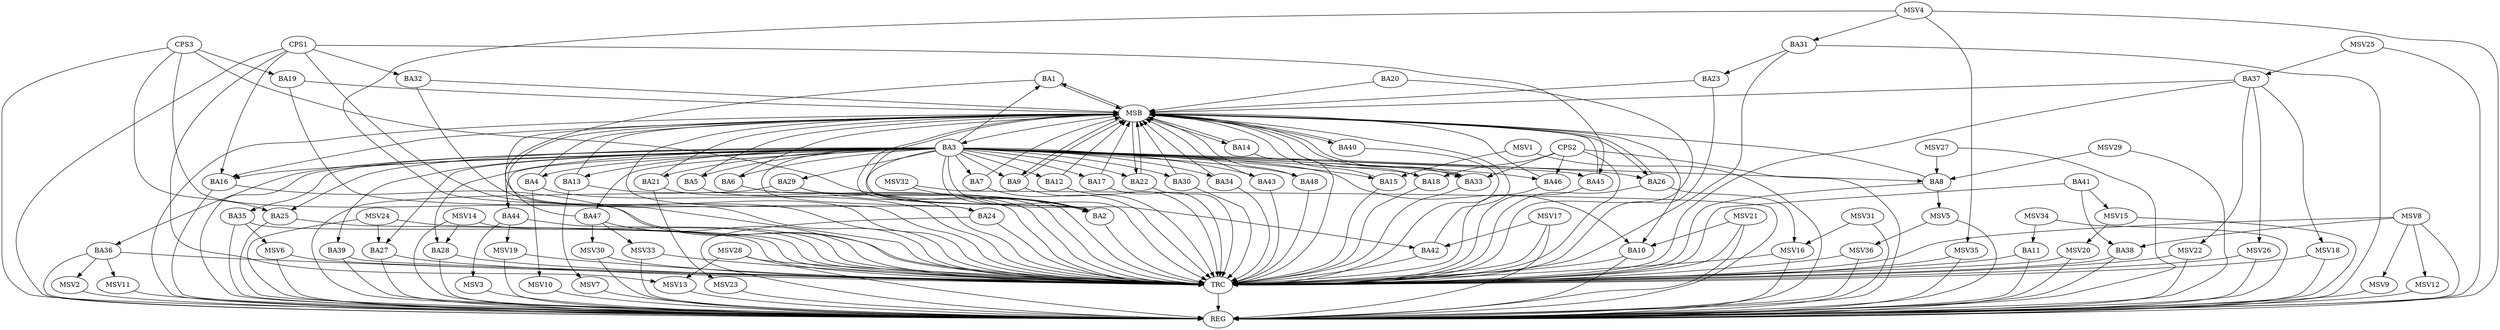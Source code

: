 strict digraph G {
  BA1 [ label="BA1" ];
  BA2 [ label="BA2" ];
  BA3 [ label="BA3" ];
  BA4 [ label="BA4" ];
  BA5 [ label="BA5" ];
  BA6 [ label="BA6" ];
  BA7 [ label="BA7" ];
  BA8 [ label="BA8" ];
  BA9 [ label="BA9" ];
  BA10 [ label="BA10" ];
  BA11 [ label="BA11" ];
  BA12 [ label="BA12" ];
  BA13 [ label="BA13" ];
  BA14 [ label="BA14" ];
  BA15 [ label="BA15" ];
  BA16 [ label="BA16" ];
  BA17 [ label="BA17" ];
  BA18 [ label="BA18" ];
  BA19 [ label="BA19" ];
  BA20 [ label="BA20" ];
  BA21 [ label="BA21" ];
  BA22 [ label="BA22" ];
  BA23 [ label="BA23" ];
  BA24 [ label="BA24" ];
  BA25 [ label="BA25" ];
  BA26 [ label="BA26" ];
  BA27 [ label="BA27" ];
  BA28 [ label="BA28" ];
  BA29 [ label="BA29" ];
  BA30 [ label="BA30" ];
  BA31 [ label="BA31" ];
  BA32 [ label="BA32" ];
  BA33 [ label="BA33" ];
  BA34 [ label="BA34" ];
  BA35 [ label="BA35" ];
  BA36 [ label="BA36" ];
  BA37 [ label="BA37" ];
  BA38 [ label="BA38" ];
  BA39 [ label="BA39" ];
  BA40 [ label="BA40" ];
  BA41 [ label="BA41" ];
  BA42 [ label="BA42" ];
  BA43 [ label="BA43" ];
  BA44 [ label="BA44" ];
  BA45 [ label="BA45" ];
  BA46 [ label="BA46" ];
  BA47 [ label="BA47" ];
  BA48 [ label="BA48" ];
  CPS1 [ label="CPS1" ];
  CPS2 [ label="CPS2" ];
  CPS3 [ label="CPS3" ];
  REG [ label="REG" ];
  MSB [ label="MSB" ];
  TRC [ label="TRC" ];
  MSV1 [ label="MSV1" ];
  MSV2 [ label="MSV2" ];
  MSV3 [ label="MSV3" ];
  MSV4 [ label="MSV4" ];
  MSV5 [ label="MSV5" ];
  MSV6 [ label="MSV6" ];
  MSV7 [ label="MSV7" ];
  MSV8 [ label="MSV8" ];
  MSV9 [ label="MSV9" ];
  MSV10 [ label="MSV10" ];
  MSV11 [ label="MSV11" ];
  MSV12 [ label="MSV12" ];
  MSV13 [ label="MSV13" ];
  MSV14 [ label="MSV14" ];
  MSV15 [ label="MSV15" ];
  MSV16 [ label="MSV16" ];
  MSV17 [ label="MSV17" ];
  MSV18 [ label="MSV18" ];
  MSV19 [ label="MSV19" ];
  MSV20 [ label="MSV20" ];
  MSV21 [ label="MSV21" ];
  MSV22 [ label="MSV22" ];
  MSV23 [ label="MSV23" ];
  MSV24 [ label="MSV24" ];
  MSV25 [ label="MSV25" ];
  MSV26 [ label="MSV26" ];
  MSV27 [ label="MSV27" ];
  MSV28 [ label="MSV28" ];
  MSV29 [ label="MSV29" ];
  MSV30 [ label="MSV30" ];
  MSV31 [ label="MSV31" ];
  MSV32 [ label="MSV32" ];
  MSV33 [ label="MSV33" ];
  MSV34 [ label="MSV34" ];
  MSV35 [ label="MSV35" ];
  MSV36 [ label="MSV36" ];
  BA3 -> BA1;
  BA29 -> BA2;
  BA31 -> BA23;
  BA41 -> BA38;
  CPS1 -> BA45;
  CPS1 -> BA16;
  CPS1 -> BA32;
  CPS2 -> BA33;
  CPS2 -> BA18;
  CPS2 -> BA46;
  CPS3 -> BA2;
  CPS3 -> BA25;
  CPS3 -> BA19;
  BA3 -> REG;
  BA10 -> REG;
  BA11 -> REG;
  BA16 -> REG;
  BA24 -> REG;
  BA25 -> REG;
  BA27 -> REG;
  BA28 -> REG;
  BA29 -> REG;
  BA31 -> REG;
  BA35 -> REG;
  BA36 -> REG;
  BA38 -> REG;
  BA39 -> REG;
  CPS1 -> REG;
  CPS2 -> REG;
  CPS3 -> REG;
  BA1 -> MSB;
  MSB -> BA2;
  MSB -> REG;
  BA2 -> MSB;
  MSB -> BA1;
  BA4 -> MSB;
  BA5 -> MSB;
  BA6 -> MSB;
  BA7 -> MSB;
  BA8 -> MSB;
  BA9 -> MSB;
  BA12 -> MSB;
  BA13 -> MSB;
  BA14 -> MSB;
  MSB -> BA3;
  BA15 -> MSB;
  MSB -> BA9;
  BA17 -> MSB;
  BA18 -> MSB;
  BA19 -> MSB;
  MSB -> BA14;
  BA20 -> MSB;
  BA21 -> MSB;
  BA22 -> MSB;
  BA23 -> MSB;
  BA26 -> MSB;
  MSB -> BA10;
  BA30 -> MSB;
  MSB -> BA26;
  BA32 -> MSB;
  BA33 -> MSB;
  MSB -> BA22;
  BA34 -> MSB;
  BA37 -> MSB;
  BA40 -> MSB;
  BA42 -> MSB;
  MSB -> BA24;
  BA43 -> MSB;
  BA44 -> MSB;
  MSB -> BA40;
  BA45 -> MSB;
  BA46 -> MSB;
  BA47 -> MSB;
  MSB -> BA16;
  BA48 -> MSB;
  MSB -> BA33;
  BA1 -> TRC;
  BA2 -> TRC;
  BA3 -> TRC;
  BA4 -> TRC;
  BA5 -> TRC;
  BA6 -> TRC;
  BA7 -> TRC;
  BA8 -> TRC;
  BA9 -> TRC;
  BA10 -> TRC;
  BA11 -> TRC;
  BA12 -> TRC;
  BA13 -> TRC;
  BA14 -> TRC;
  BA15 -> TRC;
  BA16 -> TRC;
  BA17 -> TRC;
  BA18 -> TRC;
  BA19 -> TRC;
  BA20 -> TRC;
  BA21 -> TRC;
  BA22 -> TRC;
  BA23 -> TRC;
  BA24 -> TRC;
  BA25 -> TRC;
  BA26 -> TRC;
  BA27 -> TRC;
  BA28 -> TRC;
  BA29 -> TRC;
  BA30 -> TRC;
  BA31 -> TRC;
  BA32 -> TRC;
  BA33 -> TRC;
  BA34 -> TRC;
  BA35 -> TRC;
  BA36 -> TRC;
  BA37 -> TRC;
  BA38 -> TRC;
  BA39 -> TRC;
  BA40 -> TRC;
  BA41 -> TRC;
  BA42 -> TRC;
  BA43 -> TRC;
  BA44 -> TRC;
  BA45 -> TRC;
  BA46 -> TRC;
  BA47 -> TRC;
  BA48 -> TRC;
  CPS1 -> TRC;
  CPS2 -> TRC;
  CPS3 -> TRC;
  TRC -> REG;
  BA3 -> BA48;
  BA3 -> BA16;
  BA3 -> BA7;
  BA3 -> BA22;
  BA3 -> BA33;
  BA3 -> BA2;
  BA3 -> BA17;
  BA3 -> BA47;
  BA3 -> BA6;
  BA3 -> BA12;
  BA3 -> BA46;
  BA3 -> BA24;
  BA3 -> BA21;
  BA3 -> BA4;
  BA3 -> BA29;
  BA3 -> BA5;
  BA3 -> BA36;
  BA3 -> BA39;
  BA3 -> BA28;
  BA3 -> BA27;
  BA3 -> BA18;
  BA3 -> BA35;
  BA3 -> BA13;
  BA3 -> BA30;
  BA3 -> BA26;
  BA3 -> BA45;
  BA3 -> BA34;
  BA3 -> BA8;
  BA3 -> BA15;
  BA3 -> BA43;
  BA3 -> BA9;
  BA3 -> BA44;
  BA3 -> BA42;
  BA3 -> BA25;
  BA3 -> BA10;
  MSV1 -> BA15;
  MSV1 -> REG;
  BA36 -> MSV2;
  MSV2 -> REG;
  BA44 -> MSV3;
  MSV3 -> REG;
  MSV4 -> BA31;
  MSV4 -> REG;
  MSV4 -> TRC;
  BA8 -> MSV5;
  MSV5 -> REG;
  BA35 -> MSV6;
  MSV6 -> REG;
  MSV6 -> TRC;
  BA13 -> MSV7;
  MSV7 -> REG;
  MSV8 -> BA38;
  MSV8 -> REG;
  MSV8 -> TRC;
  MSV8 -> MSV9;
  MSV9 -> REG;
  BA4 -> MSV10;
  MSV10 -> REG;
  BA36 -> MSV11;
  MSV11 -> REG;
  MSV8 -> MSV12;
  MSV12 -> REG;
  CPS1 -> MSV13;
  MSV13 -> REG;
  MSV14 -> BA28;
  MSV14 -> REG;
  MSV14 -> TRC;
  BA41 -> MSV15;
  MSV15 -> REG;
  BA26 -> MSV16;
  MSV16 -> REG;
  MSV16 -> TRC;
  MSV17 -> BA42;
  MSV17 -> REG;
  MSV17 -> TRC;
  BA37 -> MSV18;
  MSV18 -> REG;
  MSV18 -> TRC;
  BA44 -> MSV19;
  MSV19 -> REG;
  MSV19 -> TRC;
  MSV15 -> MSV20;
  MSV20 -> REG;
  MSV20 -> TRC;
  MSV21 -> BA10;
  MSV21 -> REG;
  MSV21 -> TRC;
  BA37 -> MSV22;
  MSV22 -> REG;
  MSV22 -> TRC;
  BA21 -> MSV23;
  MSV23 -> REG;
  MSV24 -> BA27;
  MSV24 -> REG;
  MSV24 -> TRC;
  MSV25 -> BA37;
  MSV25 -> REG;
  BA37 -> MSV26;
  MSV26 -> REG;
  MSV26 -> TRC;
  MSV27 -> BA8;
  MSV27 -> REG;
  MSV28 -> MSV13;
  MSV28 -> REG;
  MSV28 -> TRC;
  MSV29 -> BA8;
  MSV29 -> REG;
  BA47 -> MSV30;
  MSV30 -> REG;
  MSV30 -> TRC;
  MSV31 -> MSV16;
  MSV31 -> REG;
  MSV32 -> BA2;
  MSV32 -> REG;
  BA47 -> MSV33;
  MSV33 -> REG;
  MSV33 -> TRC;
  MSV34 -> BA11;
  MSV34 -> REG;
  MSV4 -> MSV35;
  MSV35 -> REG;
  MSV35 -> TRC;
  MSV5 -> MSV36;
  MSV36 -> REG;
  MSV36 -> TRC;
}
